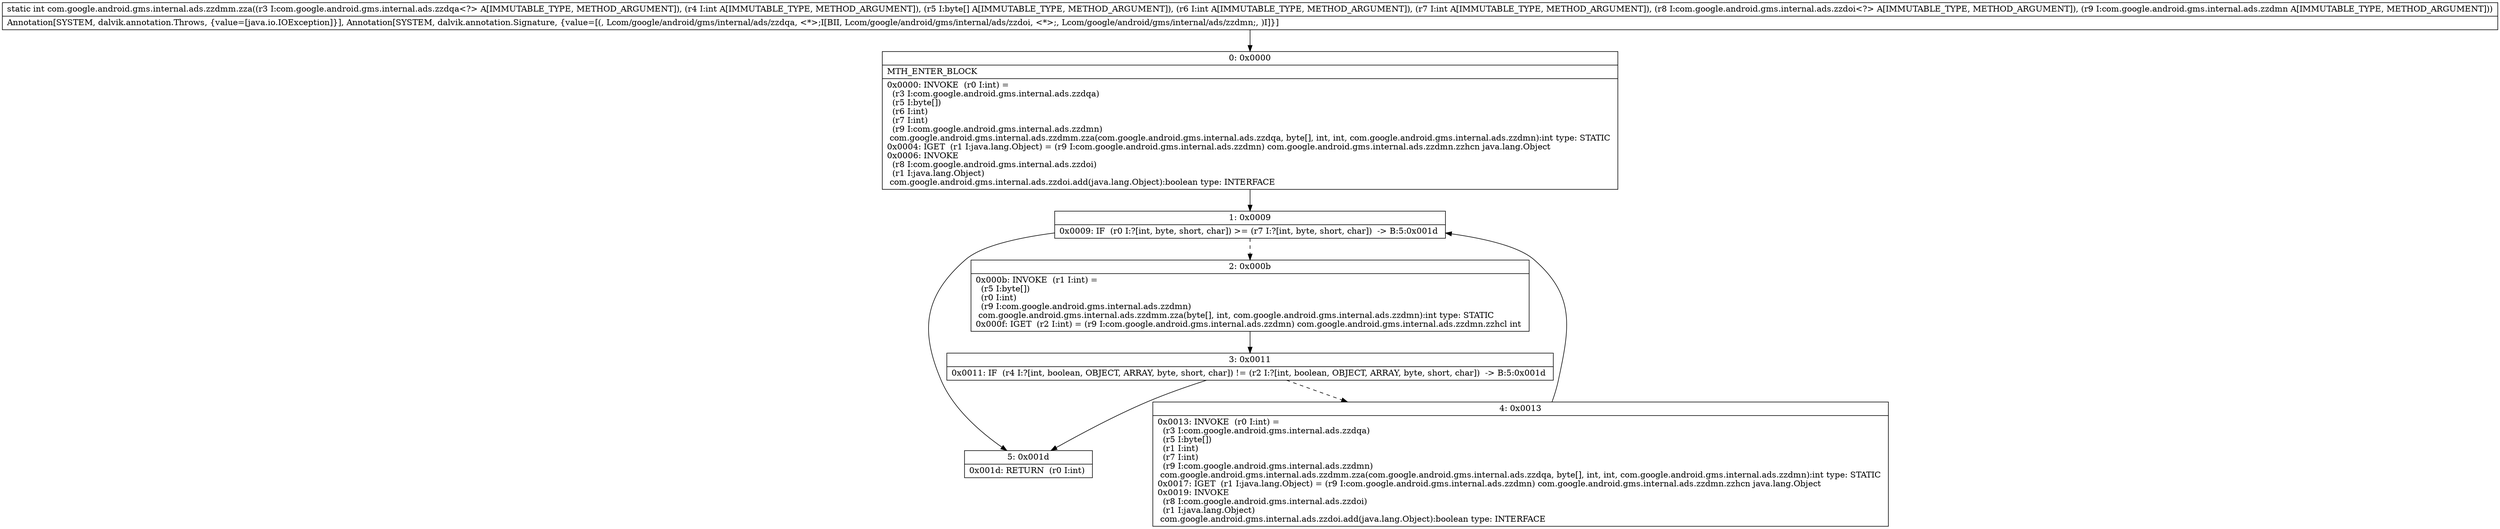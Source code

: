 digraph "CFG forcom.google.android.gms.internal.ads.zzdmm.zza(Lcom\/google\/android\/gms\/internal\/ads\/zzdqa;I[BIILcom\/google\/android\/gms\/internal\/ads\/zzdoi;Lcom\/google\/android\/gms\/internal\/ads\/zzdmn;)I" {
Node_0 [shape=record,label="{0\:\ 0x0000|MTH_ENTER_BLOCK\l|0x0000: INVOKE  (r0 I:int) = \l  (r3 I:com.google.android.gms.internal.ads.zzdqa)\l  (r5 I:byte[])\l  (r6 I:int)\l  (r7 I:int)\l  (r9 I:com.google.android.gms.internal.ads.zzdmn)\l com.google.android.gms.internal.ads.zzdmm.zza(com.google.android.gms.internal.ads.zzdqa, byte[], int, int, com.google.android.gms.internal.ads.zzdmn):int type: STATIC \l0x0004: IGET  (r1 I:java.lang.Object) = (r9 I:com.google.android.gms.internal.ads.zzdmn) com.google.android.gms.internal.ads.zzdmn.zzhcn java.lang.Object \l0x0006: INVOKE  \l  (r8 I:com.google.android.gms.internal.ads.zzdoi)\l  (r1 I:java.lang.Object)\l com.google.android.gms.internal.ads.zzdoi.add(java.lang.Object):boolean type: INTERFACE \l}"];
Node_1 [shape=record,label="{1\:\ 0x0009|0x0009: IF  (r0 I:?[int, byte, short, char]) \>= (r7 I:?[int, byte, short, char])  \-\> B:5:0x001d \l}"];
Node_2 [shape=record,label="{2\:\ 0x000b|0x000b: INVOKE  (r1 I:int) = \l  (r5 I:byte[])\l  (r0 I:int)\l  (r9 I:com.google.android.gms.internal.ads.zzdmn)\l com.google.android.gms.internal.ads.zzdmm.zza(byte[], int, com.google.android.gms.internal.ads.zzdmn):int type: STATIC \l0x000f: IGET  (r2 I:int) = (r9 I:com.google.android.gms.internal.ads.zzdmn) com.google.android.gms.internal.ads.zzdmn.zzhcl int \l}"];
Node_3 [shape=record,label="{3\:\ 0x0011|0x0011: IF  (r4 I:?[int, boolean, OBJECT, ARRAY, byte, short, char]) != (r2 I:?[int, boolean, OBJECT, ARRAY, byte, short, char])  \-\> B:5:0x001d \l}"];
Node_4 [shape=record,label="{4\:\ 0x0013|0x0013: INVOKE  (r0 I:int) = \l  (r3 I:com.google.android.gms.internal.ads.zzdqa)\l  (r5 I:byte[])\l  (r1 I:int)\l  (r7 I:int)\l  (r9 I:com.google.android.gms.internal.ads.zzdmn)\l com.google.android.gms.internal.ads.zzdmm.zza(com.google.android.gms.internal.ads.zzdqa, byte[], int, int, com.google.android.gms.internal.ads.zzdmn):int type: STATIC \l0x0017: IGET  (r1 I:java.lang.Object) = (r9 I:com.google.android.gms.internal.ads.zzdmn) com.google.android.gms.internal.ads.zzdmn.zzhcn java.lang.Object \l0x0019: INVOKE  \l  (r8 I:com.google.android.gms.internal.ads.zzdoi)\l  (r1 I:java.lang.Object)\l com.google.android.gms.internal.ads.zzdoi.add(java.lang.Object):boolean type: INTERFACE \l}"];
Node_5 [shape=record,label="{5\:\ 0x001d|0x001d: RETURN  (r0 I:int) \l}"];
MethodNode[shape=record,label="{static int com.google.android.gms.internal.ads.zzdmm.zza((r3 I:com.google.android.gms.internal.ads.zzdqa\<?\> A[IMMUTABLE_TYPE, METHOD_ARGUMENT]), (r4 I:int A[IMMUTABLE_TYPE, METHOD_ARGUMENT]), (r5 I:byte[] A[IMMUTABLE_TYPE, METHOD_ARGUMENT]), (r6 I:int A[IMMUTABLE_TYPE, METHOD_ARGUMENT]), (r7 I:int A[IMMUTABLE_TYPE, METHOD_ARGUMENT]), (r8 I:com.google.android.gms.internal.ads.zzdoi\<?\> A[IMMUTABLE_TYPE, METHOD_ARGUMENT]), (r9 I:com.google.android.gms.internal.ads.zzdmn A[IMMUTABLE_TYPE, METHOD_ARGUMENT]))  | Annotation[SYSTEM, dalvik.annotation.Throws, \{value=[java.io.IOException]\}], Annotation[SYSTEM, dalvik.annotation.Signature, \{value=[(, Lcom\/google\/android\/gms\/internal\/ads\/zzdqa, \<*\>;I[BII, Lcom\/google\/android\/gms\/internal\/ads\/zzdoi, \<*\>;, Lcom\/google\/android\/gms\/internal\/ads\/zzdmn;, )I]\}]\l}"];
MethodNode -> Node_0;
Node_0 -> Node_1;
Node_1 -> Node_2[style=dashed];
Node_1 -> Node_5;
Node_2 -> Node_3;
Node_3 -> Node_4[style=dashed];
Node_3 -> Node_5;
Node_4 -> Node_1;
}

